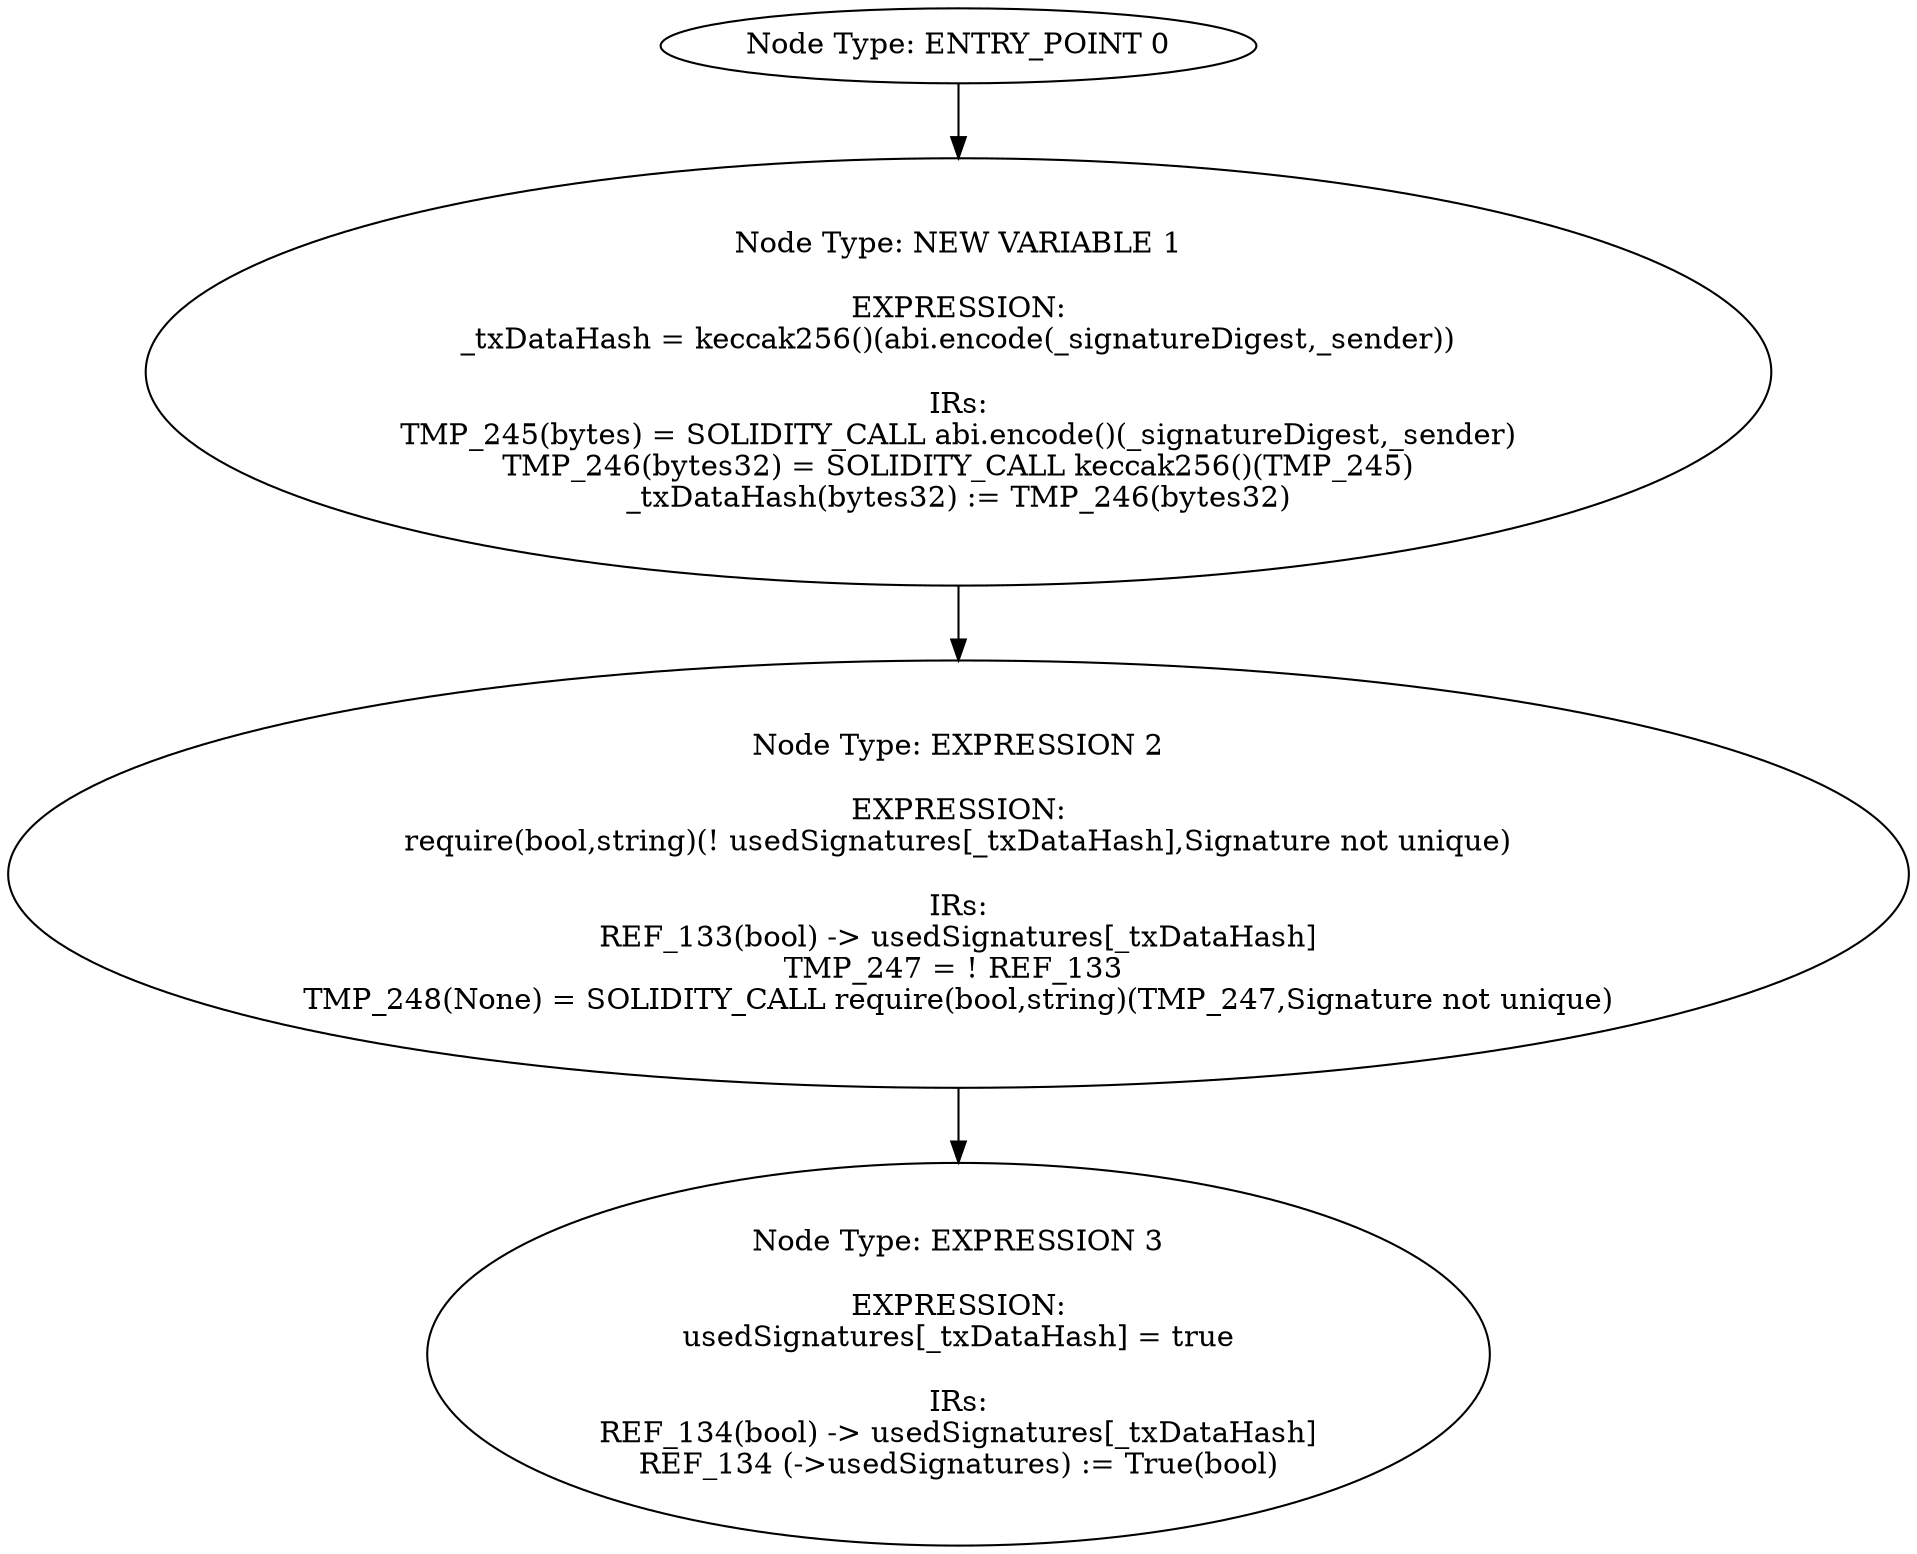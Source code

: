 digraph{
0[label="Node Type: ENTRY_POINT 0
"];
0->1;
1[label="Node Type: NEW VARIABLE 1

EXPRESSION:
_txDataHash = keccak256()(abi.encode(_signatureDigest,_sender))

IRs:
TMP_245(bytes) = SOLIDITY_CALL abi.encode()(_signatureDigest,_sender)
TMP_246(bytes32) = SOLIDITY_CALL keccak256()(TMP_245)
_txDataHash(bytes32) := TMP_246(bytes32)"];
1->2;
2[label="Node Type: EXPRESSION 2

EXPRESSION:
require(bool,string)(! usedSignatures[_txDataHash],Signature not unique)

IRs:
REF_133(bool) -> usedSignatures[_txDataHash]
TMP_247 = ! REF_133 
TMP_248(None) = SOLIDITY_CALL require(bool,string)(TMP_247,Signature not unique)"];
2->3;
3[label="Node Type: EXPRESSION 3

EXPRESSION:
usedSignatures[_txDataHash] = true

IRs:
REF_134(bool) -> usedSignatures[_txDataHash]
REF_134 (->usedSignatures) := True(bool)"];
}
